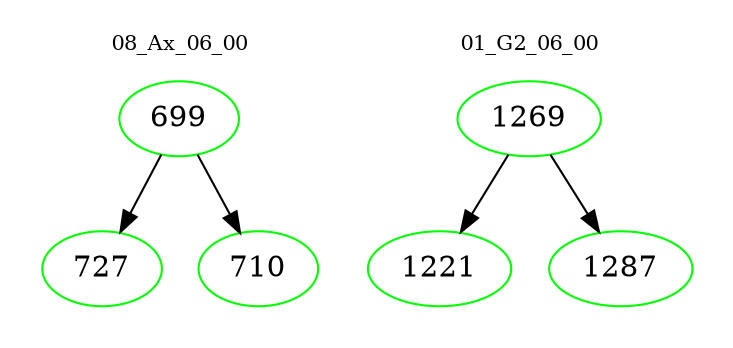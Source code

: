 digraph{
subgraph cluster_0 {
color = white
label = "08_Ax_06_00";
fontsize=10;
T0_699 [label="699", color="green"]
T0_699 -> T0_727 [color="black"]
T0_727 [label="727", color="green"]
T0_699 -> T0_710 [color="black"]
T0_710 [label="710", color="green"]
}
subgraph cluster_1 {
color = white
label = "01_G2_06_00";
fontsize=10;
T1_1269 [label="1269", color="green"]
T1_1269 -> T1_1221 [color="black"]
T1_1221 [label="1221", color="green"]
T1_1269 -> T1_1287 [color="black"]
T1_1287 [label="1287", color="green"]
}
}

